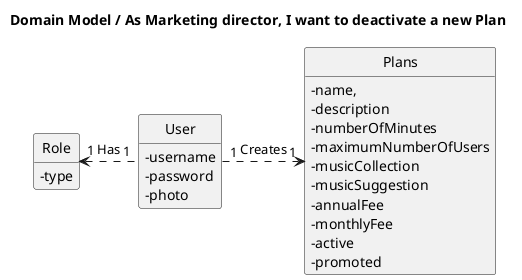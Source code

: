 @startuml
'https://plantuml.com/sequence-diagram

title Domain Model / As Marketing director, I want to deactivate a new Plan

skinparam classAttributeIconSize 0
hide circle
hide methods

class User{
    -username
    -password
    -photo
}

class Plans{
    -name,
       - description
        - numberOfMinutes
        -maximumNumberOfUsers
        -musicCollection
         -musicSuggestion
         -annualFee
         -monthlyFee
         -active
         -promoted
}

class Role{
    -type
}


Role "1" <.right. "1" User: Has
User "1" .right.> "1" Plans: Creates

@enduml
